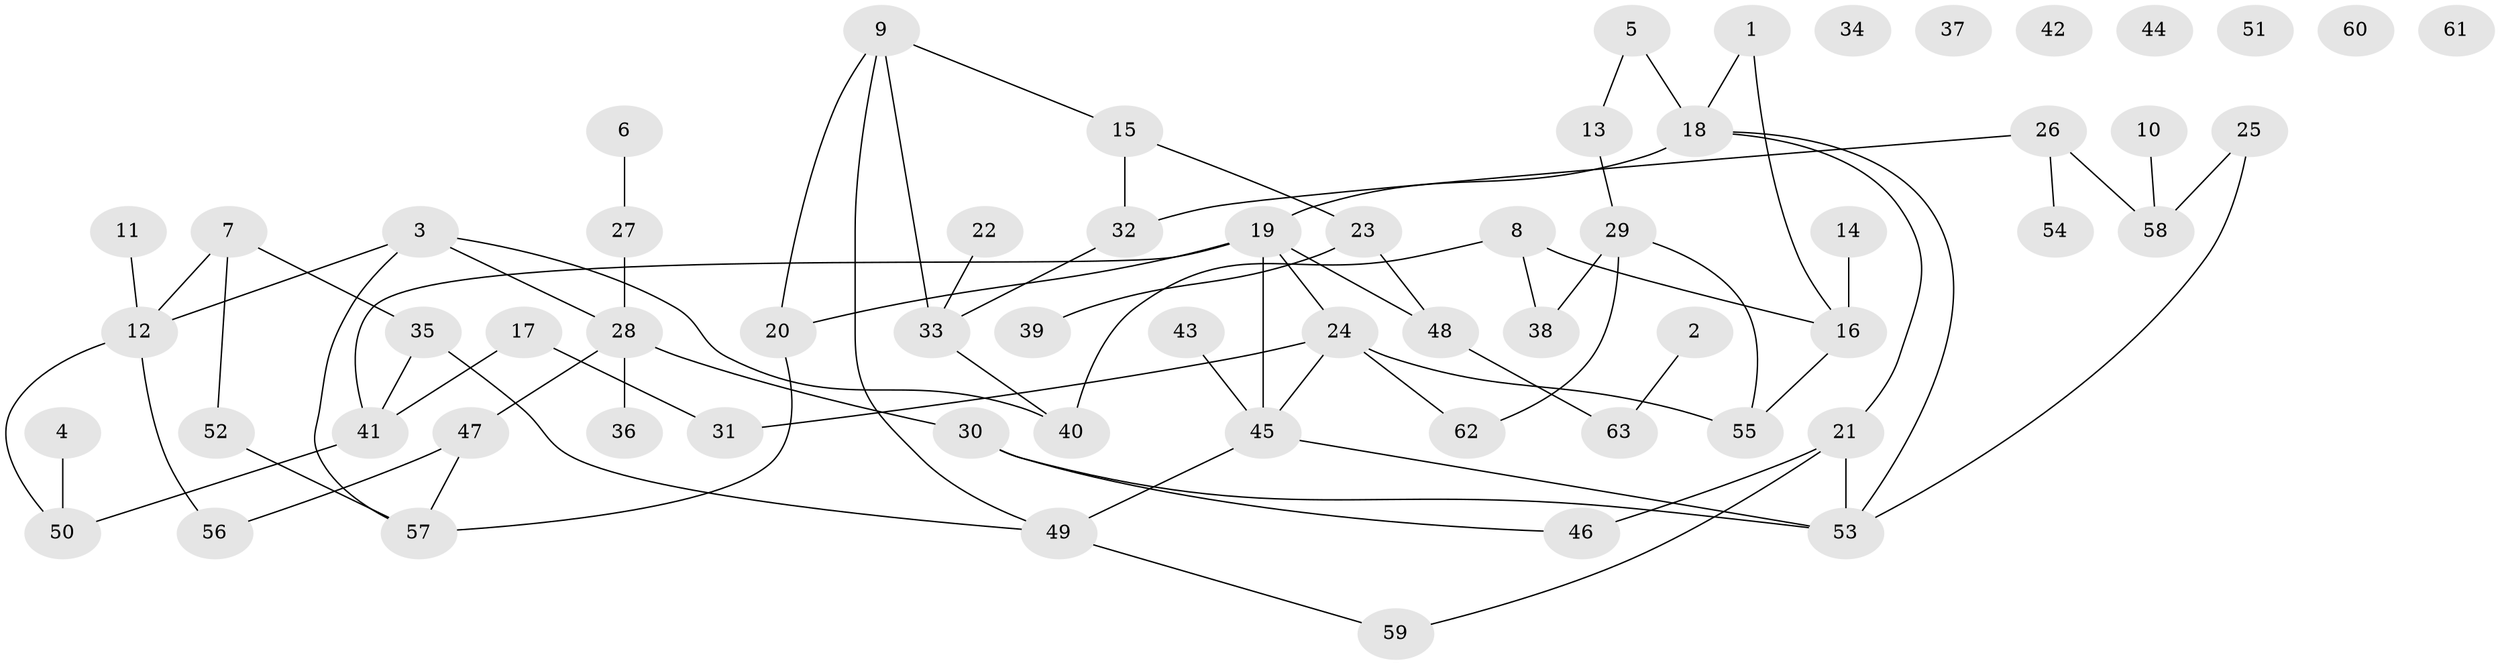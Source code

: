 // coarse degree distribution, {3: 0.2, 5: 0.16, 2: 0.24, 1: 0.12, 8: 0.04, 4: 0.24}
// Generated by graph-tools (version 1.1) at 2025/47/03/04/25 22:47:54]
// undirected, 63 vertices, 78 edges
graph export_dot {
  node [color=gray90,style=filled];
  1;
  2;
  3;
  4;
  5;
  6;
  7;
  8;
  9;
  10;
  11;
  12;
  13;
  14;
  15;
  16;
  17;
  18;
  19;
  20;
  21;
  22;
  23;
  24;
  25;
  26;
  27;
  28;
  29;
  30;
  31;
  32;
  33;
  34;
  35;
  36;
  37;
  38;
  39;
  40;
  41;
  42;
  43;
  44;
  45;
  46;
  47;
  48;
  49;
  50;
  51;
  52;
  53;
  54;
  55;
  56;
  57;
  58;
  59;
  60;
  61;
  62;
  63;
  1 -- 16;
  1 -- 18;
  2 -- 63;
  3 -- 12;
  3 -- 28;
  3 -- 40;
  3 -- 57;
  4 -- 50;
  5 -- 13;
  5 -- 18;
  6 -- 27;
  7 -- 12;
  7 -- 35;
  7 -- 52;
  8 -- 16;
  8 -- 38;
  8 -- 40;
  9 -- 15;
  9 -- 20;
  9 -- 33;
  9 -- 49;
  10 -- 58;
  11 -- 12;
  12 -- 50;
  12 -- 56;
  13 -- 29;
  14 -- 16;
  15 -- 23;
  15 -- 32;
  16 -- 55;
  17 -- 31;
  17 -- 41;
  18 -- 19;
  18 -- 21;
  18 -- 53;
  19 -- 20;
  19 -- 24;
  19 -- 41;
  19 -- 45;
  19 -- 48;
  20 -- 57;
  21 -- 46;
  21 -- 53;
  21 -- 59;
  22 -- 33;
  23 -- 39;
  23 -- 48;
  24 -- 31;
  24 -- 45;
  24 -- 55;
  24 -- 62;
  25 -- 53;
  25 -- 58;
  26 -- 32;
  26 -- 54;
  26 -- 58;
  27 -- 28;
  28 -- 30;
  28 -- 36;
  28 -- 47;
  29 -- 38;
  29 -- 55;
  29 -- 62;
  30 -- 46;
  30 -- 53;
  32 -- 33;
  33 -- 40;
  35 -- 41;
  35 -- 49;
  41 -- 50;
  43 -- 45;
  45 -- 49;
  45 -- 53;
  47 -- 56;
  47 -- 57;
  48 -- 63;
  49 -- 59;
  52 -- 57;
}
